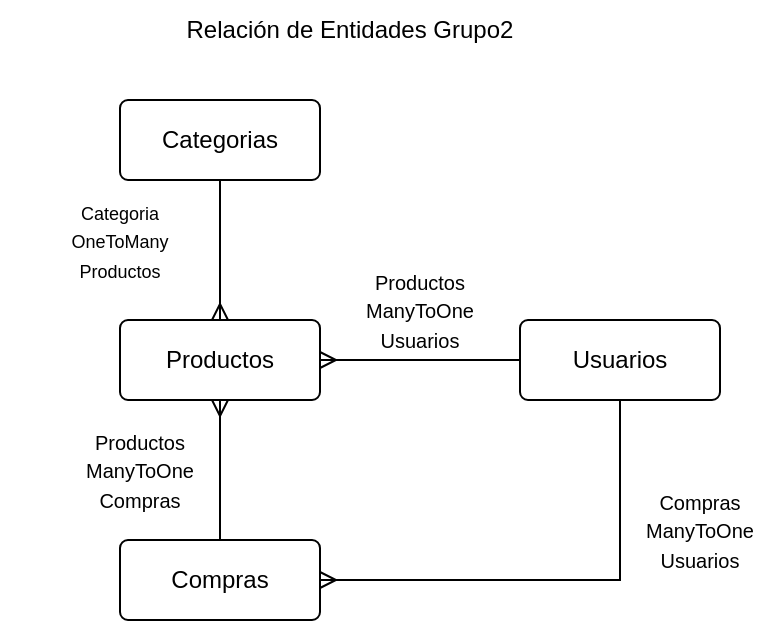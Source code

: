 <mxfile version="27.1.5">
  <diagram name="Página-1" id="9YaTZNlc-N_4LzD4M29H">
    <mxGraphModel dx="804" dy="512" grid="1" gridSize="10" guides="1" tooltips="1" connect="1" arrows="1" fold="1" page="1" pageScale="1" pageWidth="827" pageHeight="1169" math="0" shadow="0">
      <root>
        <mxCell id="0" />
        <mxCell id="1" parent="0" />
        <mxCell id="RfayVucu8kSoyLym0pdx-1" value="Categorias" style="rounded=1;arcSize=10;whiteSpace=wrap;html=1;align=center;" vertex="1" parent="1">
          <mxGeometry x="150" y="60" width="100" height="40" as="geometry" />
        </mxCell>
        <mxCell id="RfayVucu8kSoyLym0pdx-5" style="edgeStyle=orthogonalEdgeStyle;rounded=0;orthogonalLoop=1;jettySize=auto;html=1;startArrow=ERmany;startFill=0;endArrow=none;" edge="1" parent="1" source="RfayVucu8kSoyLym0pdx-2" target="RfayVucu8kSoyLym0pdx-1">
          <mxGeometry relative="1" as="geometry" />
        </mxCell>
        <mxCell id="RfayVucu8kSoyLym0pdx-7" style="edgeStyle=none;rounded=0;orthogonalLoop=1;jettySize=auto;html=1;entryX=0.5;entryY=0;entryDx=0;entryDy=0;endArrow=none;startFill=0;startArrow=ERmany;" edge="1" parent="1" source="RfayVucu8kSoyLym0pdx-2" target="RfayVucu8kSoyLym0pdx-4">
          <mxGeometry relative="1" as="geometry" />
        </mxCell>
        <mxCell id="RfayVucu8kSoyLym0pdx-8" style="edgeStyle=none;rounded=0;orthogonalLoop=1;jettySize=auto;html=1;exitX=1;exitY=0.5;exitDx=0;exitDy=0;entryX=0;entryY=0.5;entryDx=0;entryDy=0;startArrow=ERmany;startFill=0;endArrow=none;" edge="1" parent="1" source="RfayVucu8kSoyLym0pdx-2" target="RfayVucu8kSoyLym0pdx-3">
          <mxGeometry relative="1" as="geometry" />
        </mxCell>
        <mxCell id="RfayVucu8kSoyLym0pdx-2" value="Productos" style="rounded=1;arcSize=10;whiteSpace=wrap;html=1;align=center;" vertex="1" parent="1">
          <mxGeometry x="150" y="170" width="100" height="40" as="geometry" />
        </mxCell>
        <mxCell id="RfayVucu8kSoyLym0pdx-3" value="Usuarios" style="rounded=1;arcSize=10;whiteSpace=wrap;html=1;align=center;" vertex="1" parent="1">
          <mxGeometry x="350" y="170" width="100" height="40" as="geometry" />
        </mxCell>
        <mxCell id="RfayVucu8kSoyLym0pdx-9" style="edgeStyle=none;rounded=0;orthogonalLoop=1;jettySize=auto;html=1;entryX=0.5;entryY=1;entryDx=0;entryDy=0;endArrow=none;startFill=0;startArrow=ERmany;" edge="1" parent="1" source="RfayVucu8kSoyLym0pdx-4" target="RfayVucu8kSoyLym0pdx-3">
          <mxGeometry relative="1" as="geometry">
            <mxPoint x="400" y="300" as="targetPoint" />
            <Array as="points">
              <mxPoint x="400" y="300" />
            </Array>
          </mxGeometry>
        </mxCell>
        <mxCell id="RfayVucu8kSoyLym0pdx-4" value="Compras" style="rounded=1;arcSize=10;whiteSpace=wrap;html=1;align=center;" vertex="1" parent="1">
          <mxGeometry x="150" y="280" width="100" height="40" as="geometry" />
        </mxCell>
        <mxCell id="RfayVucu8kSoyLym0pdx-10" value="&lt;font style=&quot;font-size: 9px;&quot;&gt;Categoria&lt;/font&gt;&lt;div&gt;&lt;font style=&quot;font-size: 9px;&quot;&gt;OneToMany&lt;/font&gt;&lt;/div&gt;&lt;div&gt;&lt;font style=&quot;font-size: 9px;&quot;&gt;Productos&lt;/font&gt;&lt;/div&gt;" style="text;html=1;align=center;verticalAlign=middle;whiteSpace=wrap;rounded=0;" vertex="1" parent="1">
          <mxGeometry x="110" y="110" width="80" height="40" as="geometry" />
        </mxCell>
        <mxCell id="RfayVucu8kSoyLym0pdx-11" value="&lt;font style=&quot;font-size: 10px;&quot;&gt;Productos&lt;/font&gt;&lt;div&gt;&lt;font style=&quot;font-size: 10px;&quot;&gt;ManyToOne&lt;/font&gt;&lt;/div&gt;&lt;div&gt;&lt;font style=&quot;font-size: 10px;&quot;&gt;Usuarios&lt;/font&gt;&lt;/div&gt;" style="text;html=1;align=center;verticalAlign=middle;whiteSpace=wrap;rounded=0;" vertex="1" parent="1">
          <mxGeometry x="270" y="150" width="60" height="30" as="geometry" />
        </mxCell>
        <mxCell id="RfayVucu8kSoyLym0pdx-12" value="&lt;font style=&quot;font-size: 10px;&quot;&gt;Compras&lt;/font&gt;&lt;div&gt;&lt;font style=&quot;font-size: 10px;&quot;&gt;ManyToOne&lt;/font&gt;&lt;/div&gt;&lt;div&gt;&lt;font style=&quot;font-size: 10px;&quot;&gt;Usuarios&lt;/font&gt;&lt;/div&gt;" style="text;html=1;align=center;verticalAlign=middle;whiteSpace=wrap;rounded=0;" vertex="1" parent="1">
          <mxGeometry x="410" y="260" width="60" height="30" as="geometry" />
        </mxCell>
        <mxCell id="RfayVucu8kSoyLym0pdx-13" value="&lt;span style=&quot;font-size: 10px;&quot;&gt;Productos&lt;/span&gt;&lt;div&gt;&lt;span style=&quot;font-size: 10px;&quot;&gt;ManyToOne&lt;/span&gt;&lt;/div&gt;&lt;div&gt;&lt;span style=&quot;font-size: 10px;&quot;&gt;Compras&lt;/span&gt;&lt;/div&gt;" style="text;html=1;align=center;verticalAlign=middle;whiteSpace=wrap;rounded=0;" vertex="1" parent="1">
          <mxGeometry x="130" y="230" width="60" height="30" as="geometry" />
        </mxCell>
        <mxCell id="RfayVucu8kSoyLym0pdx-14" value="Relación de Entidades Grupo2" style="text;html=1;align=center;verticalAlign=middle;whiteSpace=wrap;rounded=0;" vertex="1" parent="1">
          <mxGeometry x="90" y="10" width="350" height="30" as="geometry" />
        </mxCell>
      </root>
    </mxGraphModel>
  </diagram>
</mxfile>
